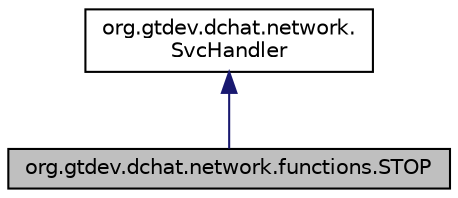 digraph "org.gtdev.dchat.network.functions.STOP"
{
  edge [fontname="Helvetica",fontsize="10",labelfontname="Helvetica",labelfontsize="10"];
  node [fontname="Helvetica",fontsize="10",shape=record];
  Node0 [label="org.gtdev.dchat.network.functions.STOP",height=0.2,width=0.4,color="black", fillcolor="grey75", style="filled", fontcolor="black"];
  Node1 -> Node0 [dir="back",color="midnightblue",fontsize="10",style="solid",fontname="Helvetica"];
  Node1 [label="org.gtdev.dchat.network.\lSvcHandler",height=0.2,width=0.4,color="black", fillcolor="white", style="filled",URL="$interfaceorg_1_1gtdev_1_1dchat_1_1network_1_1SvcHandler.html"];
}
